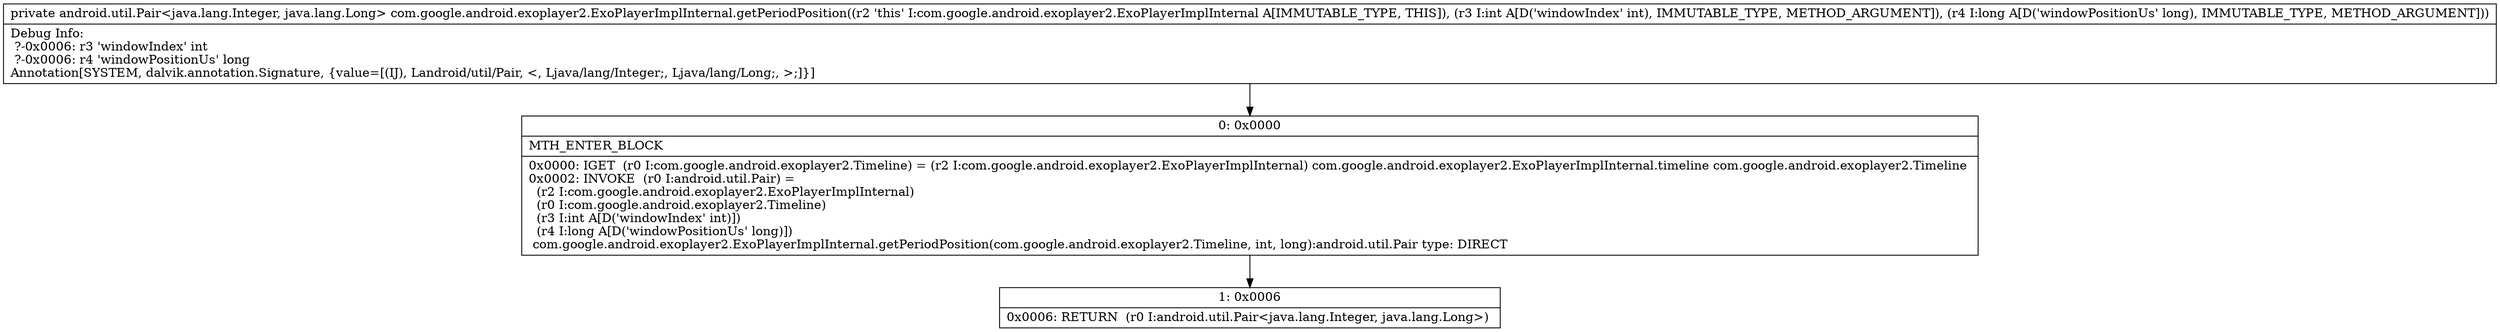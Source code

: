 digraph "CFG forcom.google.android.exoplayer2.ExoPlayerImplInternal.getPeriodPosition(IJ)Landroid\/util\/Pair;" {
Node_0 [shape=record,label="{0\:\ 0x0000|MTH_ENTER_BLOCK\l|0x0000: IGET  (r0 I:com.google.android.exoplayer2.Timeline) = (r2 I:com.google.android.exoplayer2.ExoPlayerImplInternal) com.google.android.exoplayer2.ExoPlayerImplInternal.timeline com.google.android.exoplayer2.Timeline \l0x0002: INVOKE  (r0 I:android.util.Pair) = \l  (r2 I:com.google.android.exoplayer2.ExoPlayerImplInternal)\l  (r0 I:com.google.android.exoplayer2.Timeline)\l  (r3 I:int A[D('windowIndex' int)])\l  (r4 I:long A[D('windowPositionUs' long)])\l com.google.android.exoplayer2.ExoPlayerImplInternal.getPeriodPosition(com.google.android.exoplayer2.Timeline, int, long):android.util.Pair type: DIRECT \l}"];
Node_1 [shape=record,label="{1\:\ 0x0006|0x0006: RETURN  (r0 I:android.util.Pair\<java.lang.Integer, java.lang.Long\>) \l}"];
MethodNode[shape=record,label="{private android.util.Pair\<java.lang.Integer, java.lang.Long\> com.google.android.exoplayer2.ExoPlayerImplInternal.getPeriodPosition((r2 'this' I:com.google.android.exoplayer2.ExoPlayerImplInternal A[IMMUTABLE_TYPE, THIS]), (r3 I:int A[D('windowIndex' int), IMMUTABLE_TYPE, METHOD_ARGUMENT]), (r4 I:long A[D('windowPositionUs' long), IMMUTABLE_TYPE, METHOD_ARGUMENT]))  | Debug Info:\l  ?\-0x0006: r3 'windowIndex' int\l  ?\-0x0006: r4 'windowPositionUs' long\lAnnotation[SYSTEM, dalvik.annotation.Signature, \{value=[(IJ), Landroid\/util\/Pair, \<, Ljava\/lang\/Integer;, Ljava\/lang\/Long;, \>;]\}]\l}"];
MethodNode -> Node_0;
Node_0 -> Node_1;
}


